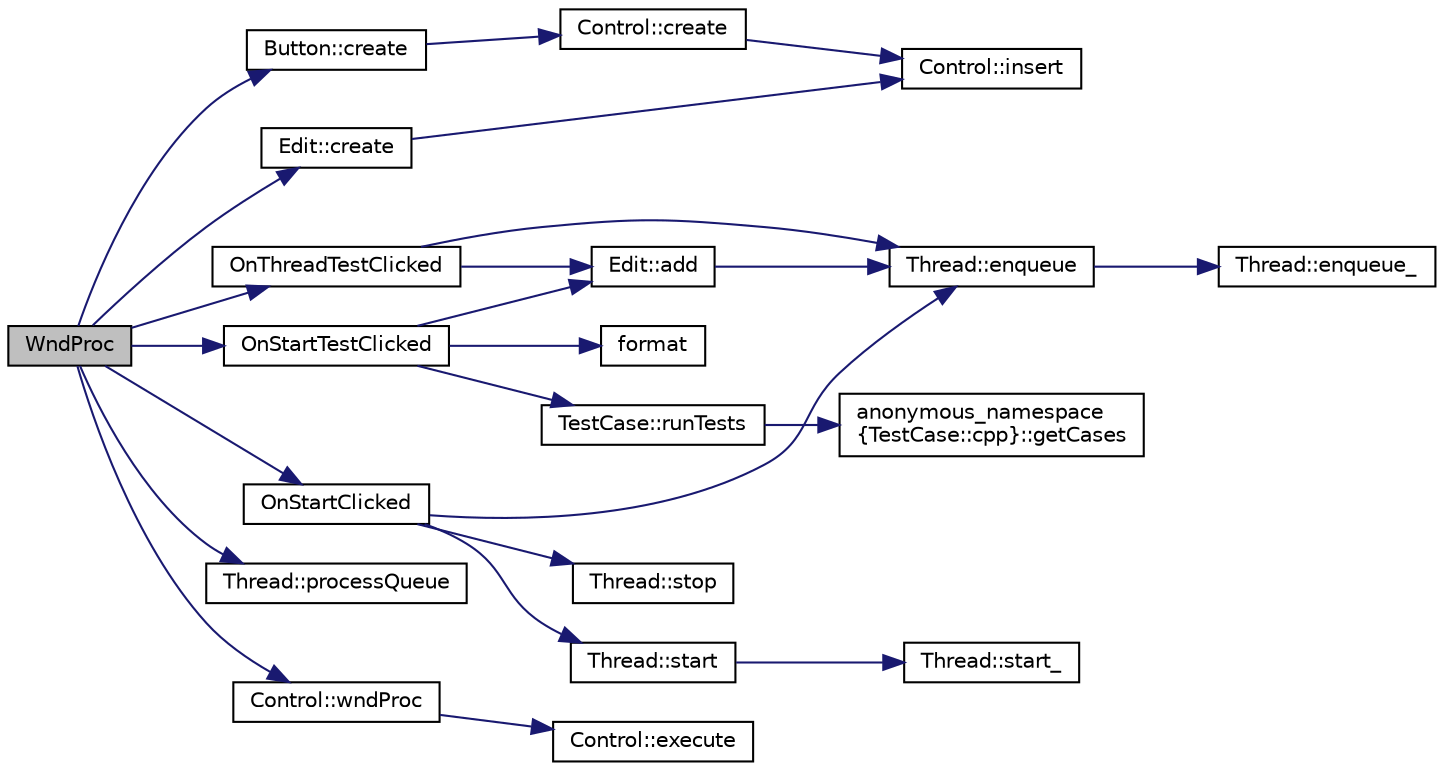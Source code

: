 digraph "WndProc"
{
 // INTERACTIVE_SVG=YES
 // LATEX_PDF_SIZE
  edge [fontname="Helvetica",fontsize="10",labelfontname="Helvetica",labelfontsize="10"];
  node [fontname="Helvetica",fontsize="10",shape=record];
  rankdir="LR";
  Node1 [label="WndProc",height=0.2,width=0.4,color="black", fillcolor="grey75", style="filled", fontcolor="black",tooltip="The declaration of the main message processing function."];
  Node1 -> Node2 [color="midnightblue",fontsize="10",style="solid",fontname="Helvetica"];
  Node2 [label="Button::create",height=0.2,width=0.4,color="black", fillcolor="white", style="filled",URL="$class_button.html#a4b47ae117b554b76c7681d0dc0f6b59a",tooltip=" "];
  Node2 -> Node3 [color="midnightblue",fontsize="10",style="solid",fontname="Helvetica"];
  Node3 [label="Control::create",height=0.2,width=0.4,color="black", fillcolor="white", style="filled",URL="$class_control.html#a5556f2e0a0d67ccba4981ddc8c39d2c3",tooltip=" "];
  Node3 -> Node4 [color="midnightblue",fontsize="10",style="solid",fontname="Helvetica"];
  Node4 [label="Control::insert",height=0.2,width=0.4,color="black", fillcolor="white", style="filled",URL="$class_control.html#af9a3acf49973e5a31594f30e979246b0",tooltip=" "];
  Node1 -> Node5 [color="midnightblue",fontsize="10",style="solid",fontname="Helvetica"];
  Node5 [label="Edit::create",height=0.2,width=0.4,color="black", fillcolor="white", style="filled",URL="$class_edit.html#ab18ca6e3077d72996f0599d984283636",tooltip=" "];
  Node5 -> Node4 [color="midnightblue",fontsize="10",style="solid",fontname="Helvetica"];
  Node1 -> Node6 [color="midnightblue",fontsize="10",style="solid",fontname="Helvetica"];
  Node6 [label="OnStartClicked",height=0.2,width=0.4,color="black", fillcolor="white", style="filled",URL="$main_8cpp.html#abdf0523e10fae27868b24d21a841e926",tooltip="All the magic is here :-)"];
  Node6 -> Node7 [color="midnightblue",fontsize="10",style="solid",fontname="Helvetica"];
  Node7 [label="Thread::enqueue",height=0.2,width=0.4,color="black", fillcolor="white", style="filled",URL="$class_thread.html#abf7db5b09bd25b345e80577f71321ee9",tooltip="The code that will be enqued in the threads task queue."];
  Node7 -> Node8 [color="midnightblue",fontsize="10",style="solid",fontname="Helvetica"];
  Node8 [label="Thread::enqueue_",height=0.2,width=0.4,color="black", fillcolor="white", style="filled",URL="$class_thread.html#a3ee4bd6db78554c9ea75cf242b8ae273",tooltip="push the functor in the queue"];
  Node6 -> Node9 [color="midnightblue",fontsize="10",style="solid",fontname="Helvetica"];
  Node9 [label="Thread::start",height=0.2,width=0.4,color="black", fillcolor="white", style="filled",URL="$class_thread.html#ada9adb041744058adc9abb1744e86c5d",tooltip="The code that will be executed, after the new Thread is started."];
  Node9 -> Node10 [color="midnightblue",fontsize="10",style="solid",fontname="Helvetica"];
  Node10 [label="Thread::start_",height=0.2,width=0.4,color="black", fillcolor="white", style="filled",URL="$class_thread.html#af1a12dd97c3644116d394f655ca63c86",tooltip=" "];
  Node6 -> Node11 [color="midnightblue",fontsize="10",style="solid",fontname="Helvetica"];
  Node11 [label="Thread::stop",height=0.2,width=0.4,color="black", fillcolor="white", style="filled",URL="$class_thread.html#abd50159ecd409936f454c2321f673616",tooltip="Method to stop the Trhead."];
  Node1 -> Node12 [color="midnightblue",fontsize="10",style="solid",fontname="Helvetica"];
  Node12 [label="OnStartTestClicked",height=0.2,width=0.4,color="black", fillcolor="white", style="filled",URL="$main_8cpp.html#a1870be22060f25a2595afa09934e9784",tooltip=" "];
  Node12 -> Node13 [color="midnightblue",fontsize="10",style="solid",fontname="Helvetica"];
  Node13 [label="Edit::add",height=0.2,width=0.4,color="black", fillcolor="white", style="filled",URL="$class_edit.html#a3ced1bcf14de542e25d512991bcfed2f",tooltip=" "];
  Node13 -> Node7 [color="midnightblue",fontsize="10",style="solid",fontname="Helvetica"];
  Node12 -> Node14 [color="midnightblue",fontsize="10",style="solid",fontname="Helvetica"];
  Node14 [label="format",height=0.2,width=0.4,color="black", fillcolor="white", style="filled",URL="$output_8hpp.html#a40ccb49bbe6f7e94ed2bc2dc6cd7e8d0",tooltip=" "];
  Node12 -> Node15 [color="midnightblue",fontsize="10",style="solid",fontname="Helvetica"];
  Node15 [label="TestCase::runTests",height=0.2,width=0.4,color="black", fillcolor="white", style="filled",URL="$class_test_case.html#a67dbda1a6ccebdf1c834c54fce361a6a",tooltip=" "];
  Node15 -> Node16 [color="midnightblue",fontsize="10",style="solid",fontname="Helvetica"];
  Node16 [label="anonymous_namespace\l\{TestCase::cpp\}::getCases",height=0.2,width=0.4,color="black", fillcolor="white", style="filled",URL="$namespaceanonymous__namespace_02_test_case_8cpp_03.html#a4073e77346d8adea8ac92f2e309de1aa",tooltip=" "];
  Node1 -> Node17 [color="midnightblue",fontsize="10",style="solid",fontname="Helvetica"];
  Node17 [label="OnThreadTestClicked",height=0.2,width=0.4,color="black", fillcolor="white", style="filled",URL="$main_8cpp.html#a6e6bef72e348d49296a2aa278ce80ca6",tooltip="Thread-Test-Button event handler."];
  Node17 -> Node13 [color="midnightblue",fontsize="10",style="solid",fontname="Helvetica"];
  Node17 -> Node7 [color="midnightblue",fontsize="10",style="solid",fontname="Helvetica"];
  Node1 -> Node18 [color="midnightblue",fontsize="10",style="solid",fontname="Helvetica"];
  Node18 [label="Thread::processQueue",height=0.2,width=0.4,color="black", fillcolor="white", style="filled",URL="$class_thread.html#af0bd96245e2b765b410f8dd2d1aeeb69",tooltip="Processes maxElements in the running thread."];
  Node1 -> Node19 [color="midnightblue",fontsize="10",style="solid",fontname="Helvetica"];
  Node19 [label="Control::wndProc",height=0.2,width=0.4,color="black", fillcolor="white", style="filled",URL="$class_control.html#acb9c9e1fe3913ade543cf9bda76f05e3",tooltip=" "];
  Node19 -> Node20 [color="midnightblue",fontsize="10",style="solid",fontname="Helvetica"];
  Node20 [label="Control::execute",height=0.2,width=0.4,color="black", fillcolor="white", style="filled",URL="$class_control.html#a499710d0d6ee6ae6326f42b4823abde2",tooltip=" "];
}
